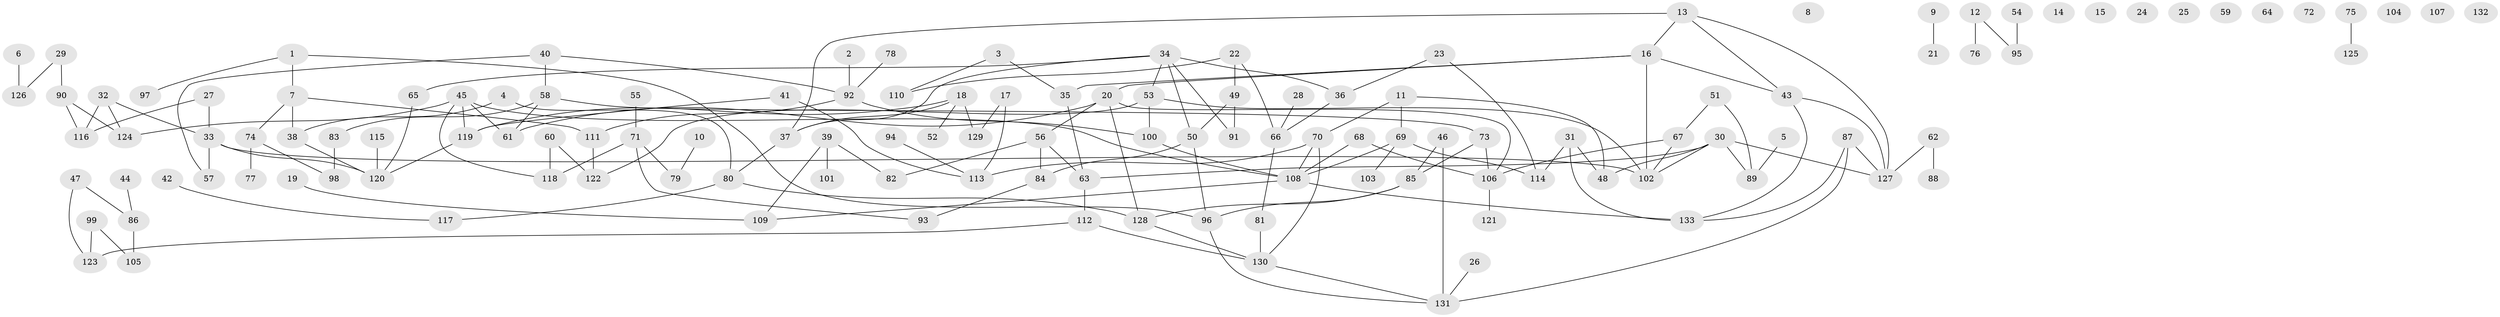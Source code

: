 // coarse degree distribution, {2: 0.18518518518518517, 3: 0.19753086419753085, 4: 0.2222222222222222, 7: 0.024691358024691357, 5: 0.12345679012345678, 6: 0.04938271604938271, 1: 0.19753086419753085}
// Generated by graph-tools (version 1.1) at 2025/35/03/04/25 23:35:53]
// undirected, 133 vertices, 168 edges
graph export_dot {
  node [color=gray90,style=filled];
  1;
  2;
  3;
  4;
  5;
  6;
  7;
  8;
  9;
  10;
  11;
  12;
  13;
  14;
  15;
  16;
  17;
  18;
  19;
  20;
  21;
  22;
  23;
  24;
  25;
  26;
  27;
  28;
  29;
  30;
  31;
  32;
  33;
  34;
  35;
  36;
  37;
  38;
  39;
  40;
  41;
  42;
  43;
  44;
  45;
  46;
  47;
  48;
  49;
  50;
  51;
  52;
  53;
  54;
  55;
  56;
  57;
  58;
  59;
  60;
  61;
  62;
  63;
  64;
  65;
  66;
  67;
  68;
  69;
  70;
  71;
  72;
  73;
  74;
  75;
  76;
  77;
  78;
  79;
  80;
  81;
  82;
  83;
  84;
  85;
  86;
  87;
  88;
  89;
  90;
  91;
  92;
  93;
  94;
  95;
  96;
  97;
  98;
  99;
  100;
  101;
  102;
  103;
  104;
  105;
  106;
  107;
  108;
  109;
  110;
  111;
  112;
  113;
  114;
  115;
  116;
  117;
  118;
  119;
  120;
  121;
  122;
  123;
  124;
  125;
  126;
  127;
  128;
  129;
  130;
  131;
  132;
  133;
  1 -- 7;
  1 -- 96;
  1 -- 97;
  2 -- 92;
  3 -- 35;
  3 -- 110;
  4 -- 38;
  4 -- 80;
  5 -- 89;
  6 -- 126;
  7 -- 38;
  7 -- 74;
  7 -- 111;
  9 -- 21;
  10 -- 79;
  11 -- 48;
  11 -- 69;
  11 -- 70;
  12 -- 76;
  12 -- 95;
  13 -- 16;
  13 -- 37;
  13 -- 43;
  13 -- 127;
  16 -- 20;
  16 -- 35;
  16 -- 43;
  16 -- 102;
  17 -- 113;
  17 -- 129;
  18 -- 37;
  18 -- 52;
  18 -- 119;
  18 -- 129;
  19 -- 109;
  20 -- 56;
  20 -- 61;
  20 -- 106;
  20 -- 128;
  22 -- 49;
  22 -- 66;
  22 -- 110;
  23 -- 36;
  23 -- 114;
  26 -- 131;
  27 -- 33;
  27 -- 116;
  28 -- 66;
  29 -- 90;
  29 -- 126;
  30 -- 48;
  30 -- 63;
  30 -- 89;
  30 -- 102;
  30 -- 127;
  31 -- 48;
  31 -- 114;
  31 -- 133;
  32 -- 33;
  32 -- 116;
  32 -- 124;
  33 -- 57;
  33 -- 102;
  33 -- 120;
  34 -- 36;
  34 -- 37;
  34 -- 50;
  34 -- 53;
  34 -- 65;
  34 -- 91;
  35 -- 63;
  36 -- 66;
  37 -- 80;
  38 -- 120;
  39 -- 82;
  39 -- 101;
  39 -- 109;
  40 -- 57;
  40 -- 58;
  40 -- 92;
  41 -- 113;
  41 -- 119;
  42 -- 117;
  43 -- 127;
  43 -- 133;
  44 -- 86;
  45 -- 61;
  45 -- 108;
  45 -- 118;
  45 -- 119;
  45 -- 124;
  46 -- 85;
  46 -- 131;
  47 -- 86;
  47 -- 123;
  49 -- 50;
  49 -- 91;
  50 -- 84;
  50 -- 96;
  51 -- 67;
  51 -- 89;
  53 -- 100;
  53 -- 102;
  53 -- 122;
  54 -- 95;
  55 -- 71;
  56 -- 63;
  56 -- 82;
  56 -- 84;
  58 -- 61;
  58 -- 73;
  58 -- 83;
  60 -- 118;
  60 -- 122;
  62 -- 88;
  62 -- 127;
  63 -- 112;
  65 -- 120;
  66 -- 81;
  67 -- 102;
  67 -- 106;
  68 -- 106;
  68 -- 108;
  69 -- 103;
  69 -- 108;
  69 -- 114;
  70 -- 108;
  70 -- 113;
  70 -- 130;
  71 -- 79;
  71 -- 93;
  71 -- 118;
  73 -- 85;
  73 -- 106;
  74 -- 77;
  74 -- 98;
  75 -- 125;
  78 -- 92;
  80 -- 117;
  80 -- 128;
  81 -- 130;
  83 -- 98;
  84 -- 93;
  85 -- 96;
  85 -- 128;
  86 -- 105;
  87 -- 127;
  87 -- 131;
  87 -- 133;
  90 -- 116;
  90 -- 124;
  92 -- 100;
  92 -- 111;
  94 -- 113;
  96 -- 131;
  99 -- 105;
  99 -- 123;
  100 -- 108;
  106 -- 121;
  108 -- 109;
  108 -- 133;
  111 -- 122;
  112 -- 123;
  112 -- 130;
  115 -- 120;
  119 -- 120;
  128 -- 130;
  130 -- 131;
}
